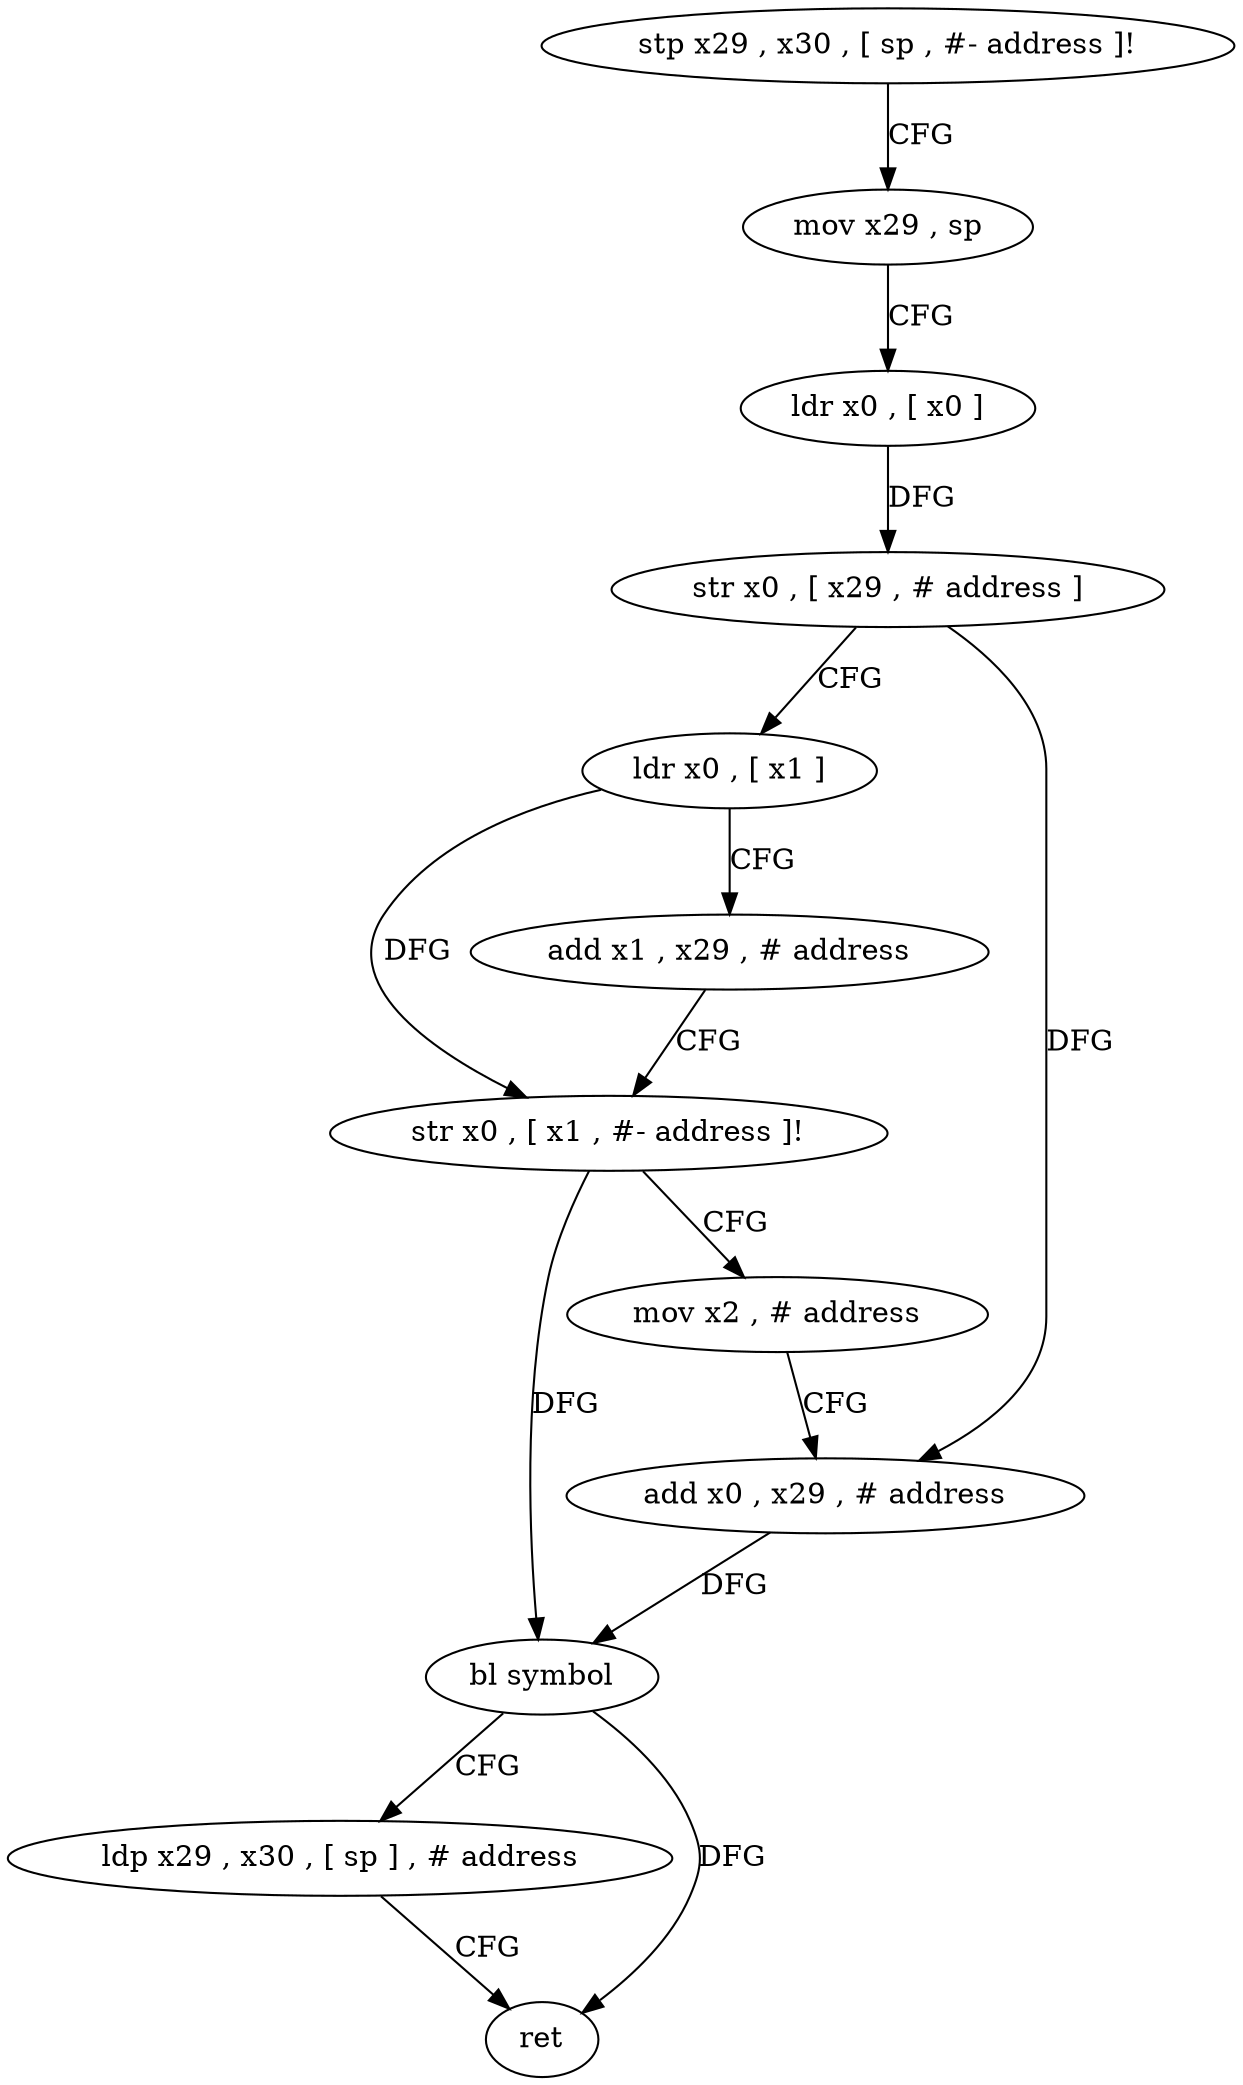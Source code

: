 digraph "func" {
"4222396" [label = "stp x29 , x30 , [ sp , #- address ]!" ]
"4222400" [label = "mov x29 , sp" ]
"4222404" [label = "ldr x0 , [ x0 ]" ]
"4222408" [label = "str x0 , [ x29 , # address ]" ]
"4222412" [label = "ldr x0 , [ x1 ]" ]
"4222416" [label = "add x1 , x29 , # address" ]
"4222420" [label = "str x0 , [ x1 , #- address ]!" ]
"4222424" [label = "mov x2 , # address" ]
"4222428" [label = "add x0 , x29 , # address" ]
"4222432" [label = "bl symbol" ]
"4222436" [label = "ldp x29 , x30 , [ sp ] , # address" ]
"4222440" [label = "ret" ]
"4222396" -> "4222400" [ label = "CFG" ]
"4222400" -> "4222404" [ label = "CFG" ]
"4222404" -> "4222408" [ label = "DFG" ]
"4222408" -> "4222412" [ label = "CFG" ]
"4222408" -> "4222428" [ label = "DFG" ]
"4222412" -> "4222416" [ label = "CFG" ]
"4222412" -> "4222420" [ label = "DFG" ]
"4222416" -> "4222420" [ label = "CFG" ]
"4222420" -> "4222424" [ label = "CFG" ]
"4222420" -> "4222432" [ label = "DFG" ]
"4222424" -> "4222428" [ label = "CFG" ]
"4222428" -> "4222432" [ label = "DFG" ]
"4222432" -> "4222436" [ label = "CFG" ]
"4222432" -> "4222440" [ label = "DFG" ]
"4222436" -> "4222440" [ label = "CFG" ]
}
